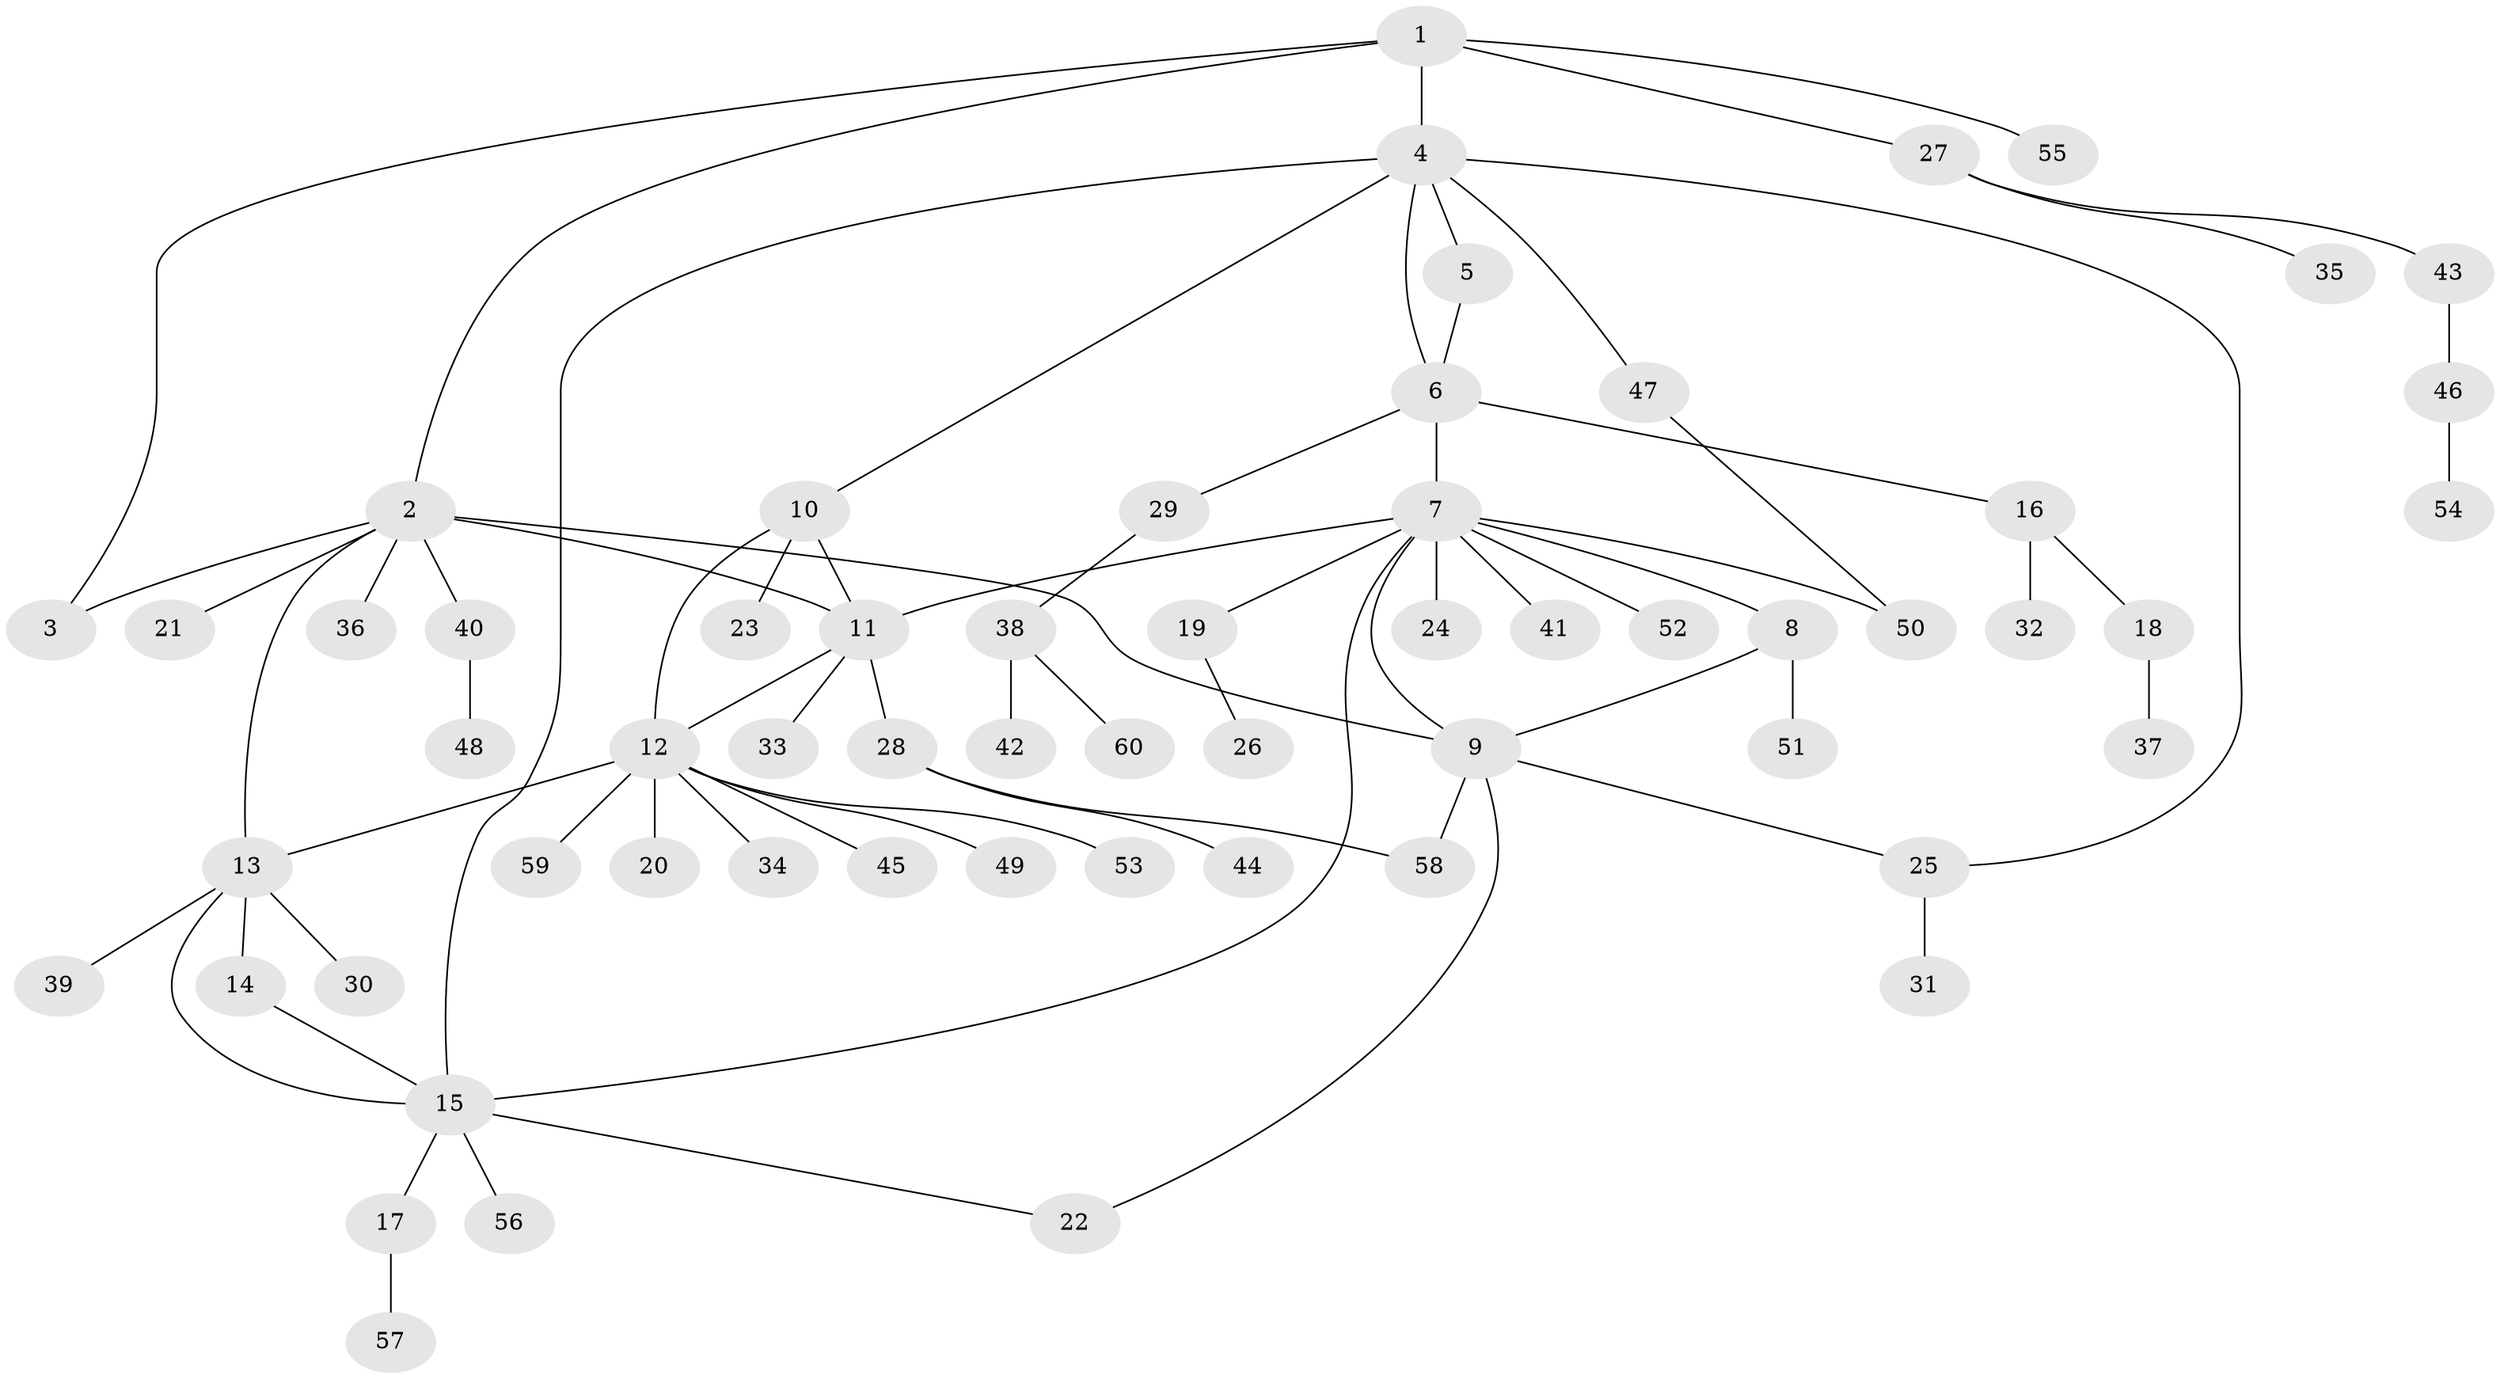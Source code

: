 // Generated by graph-tools (version 1.1) at 2025/16/03/09/25 04:16:07]
// undirected, 60 vertices, 74 edges
graph export_dot {
graph [start="1"]
  node [color=gray90,style=filled];
  1;
  2;
  3;
  4;
  5;
  6;
  7;
  8;
  9;
  10;
  11;
  12;
  13;
  14;
  15;
  16;
  17;
  18;
  19;
  20;
  21;
  22;
  23;
  24;
  25;
  26;
  27;
  28;
  29;
  30;
  31;
  32;
  33;
  34;
  35;
  36;
  37;
  38;
  39;
  40;
  41;
  42;
  43;
  44;
  45;
  46;
  47;
  48;
  49;
  50;
  51;
  52;
  53;
  54;
  55;
  56;
  57;
  58;
  59;
  60;
  1 -- 2;
  1 -- 3;
  1 -- 4;
  1 -- 27;
  1 -- 55;
  2 -- 3;
  2 -- 9;
  2 -- 11;
  2 -- 13;
  2 -- 21;
  2 -- 36;
  2 -- 40;
  4 -- 5;
  4 -- 6;
  4 -- 10;
  4 -- 15;
  4 -- 25;
  4 -- 47;
  5 -- 6;
  6 -- 7;
  6 -- 16;
  6 -- 29;
  7 -- 8;
  7 -- 9;
  7 -- 11;
  7 -- 15;
  7 -- 19;
  7 -- 24;
  7 -- 41;
  7 -- 50;
  7 -- 52;
  8 -- 9;
  8 -- 51;
  9 -- 22;
  9 -- 25;
  9 -- 58;
  10 -- 11;
  10 -- 12;
  10 -- 23;
  11 -- 12;
  11 -- 28;
  11 -- 33;
  12 -- 13;
  12 -- 20;
  12 -- 34;
  12 -- 45;
  12 -- 49;
  12 -- 53;
  12 -- 59;
  13 -- 14;
  13 -- 15;
  13 -- 30;
  13 -- 39;
  14 -- 15;
  15 -- 17;
  15 -- 22;
  15 -- 56;
  16 -- 18;
  16 -- 32;
  17 -- 57;
  18 -- 37;
  19 -- 26;
  25 -- 31;
  27 -- 35;
  27 -- 43;
  28 -- 44;
  28 -- 58;
  29 -- 38;
  38 -- 42;
  38 -- 60;
  40 -- 48;
  43 -- 46;
  46 -- 54;
  47 -- 50;
}
